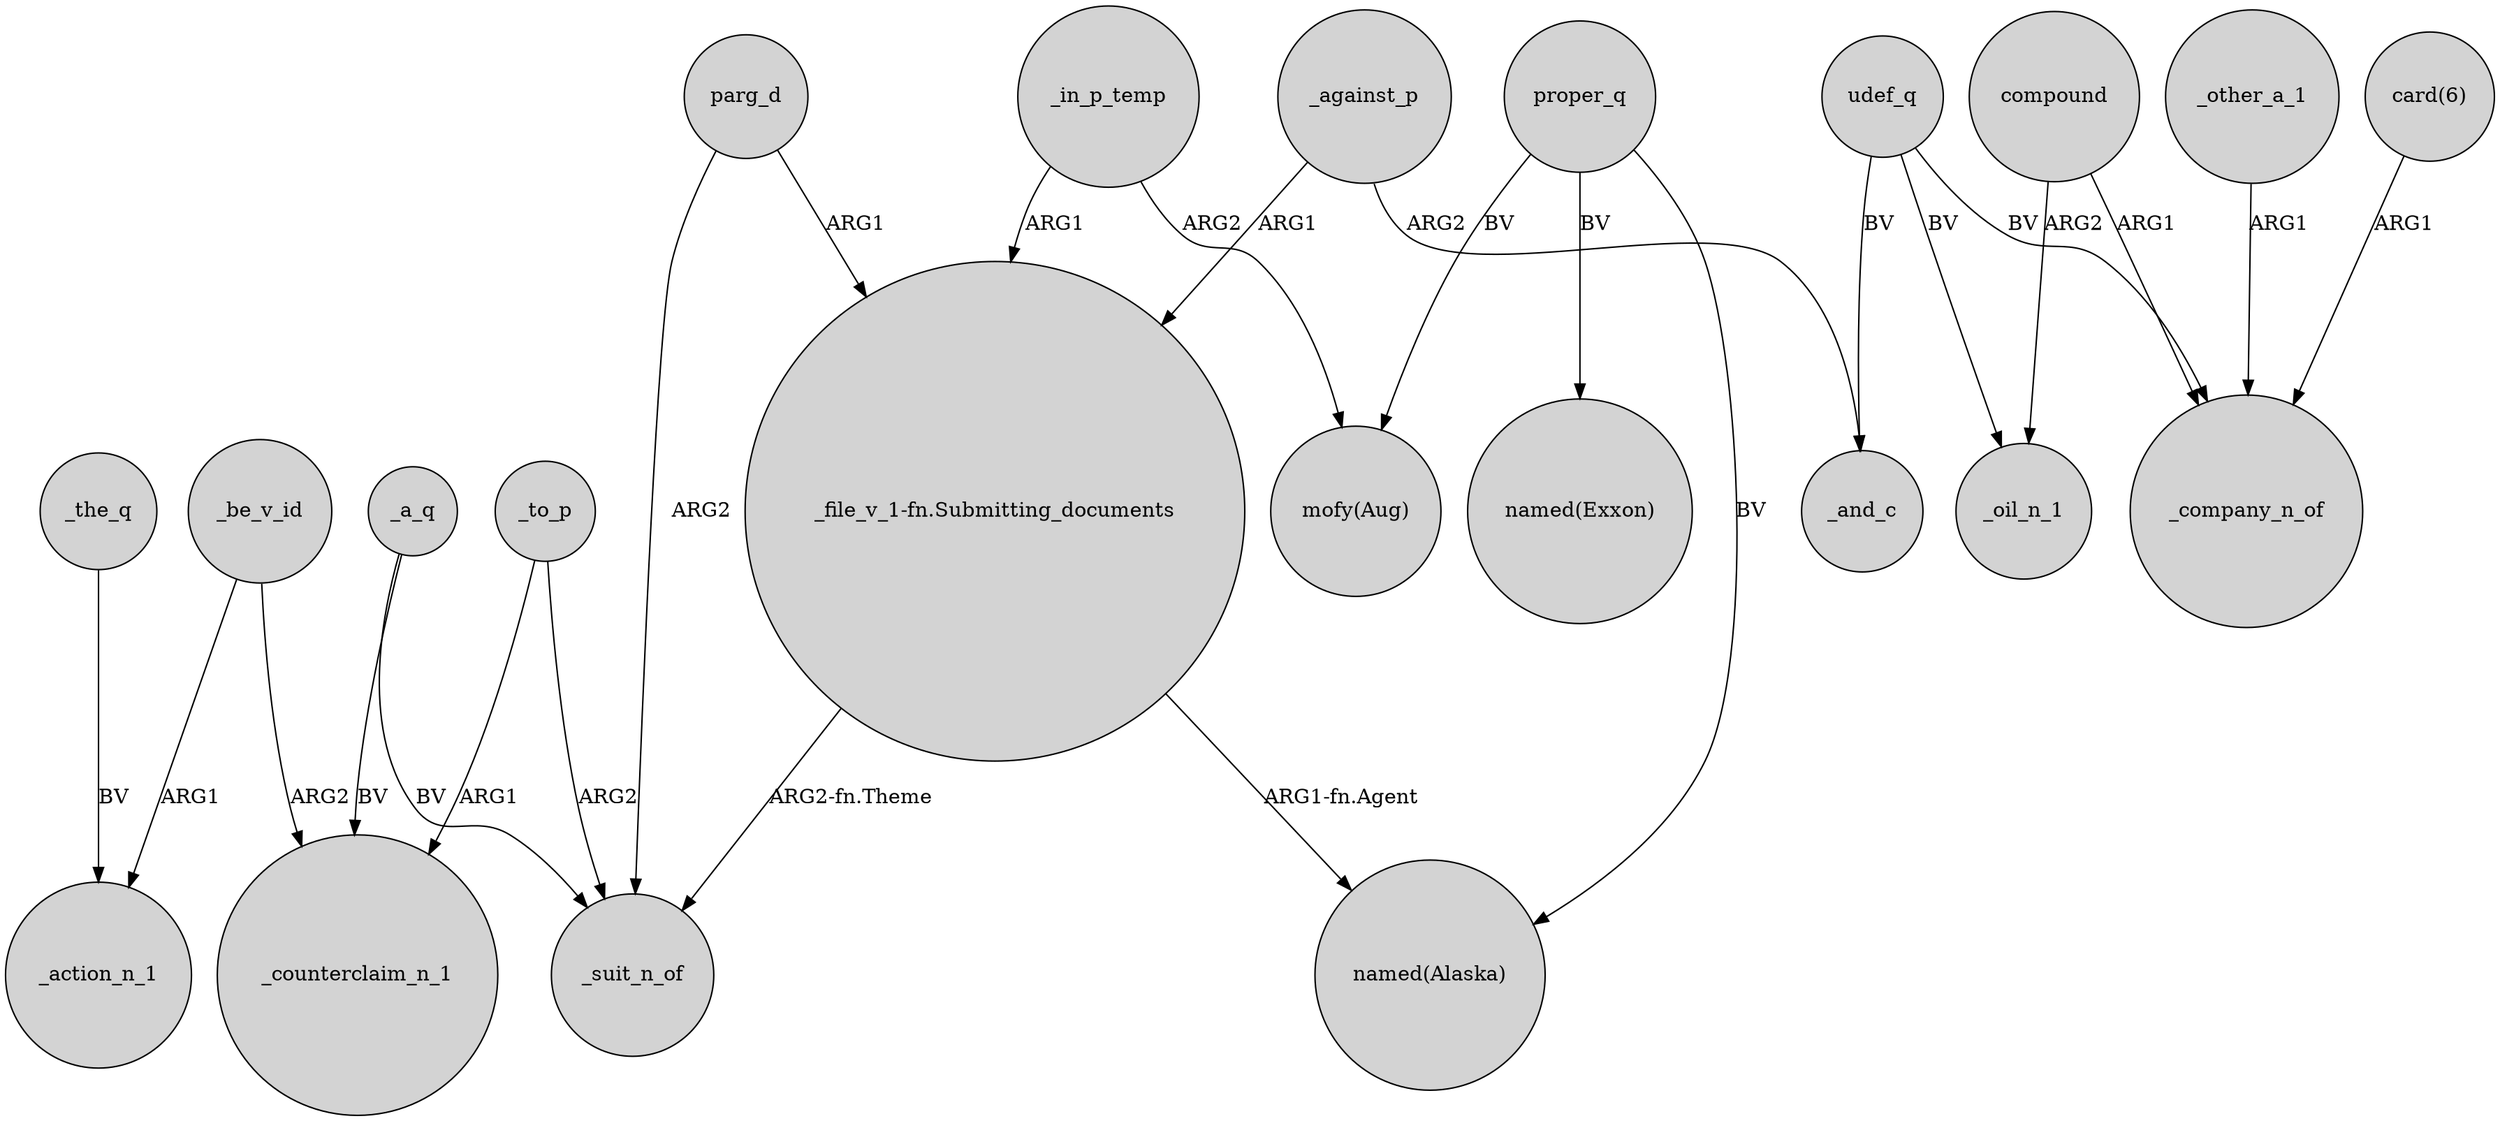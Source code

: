 digraph {
	node [shape=circle style=filled]
	_the_q -> _action_n_1 [label=BV]
	_against_p -> "_file_v_1-fn.Submitting_documents" [label=ARG1]
	"_file_v_1-fn.Submitting_documents" -> "named(Alaska)" [label="ARG1-fn.Agent"]
	proper_q -> "named(Exxon)" [label=BV]
	parg_d -> "_file_v_1-fn.Submitting_documents" [label=ARG1]
	_be_v_id -> _counterclaim_n_1 [label=ARG2]
	_a_q -> _counterclaim_n_1 [label=BV]
	_to_p -> _suit_n_of [label=ARG2]
	"_file_v_1-fn.Submitting_documents" -> _suit_n_of [label="ARG2-fn.Theme"]
	_in_p_temp -> "_file_v_1-fn.Submitting_documents" [label=ARG1]
	_be_v_id -> _action_n_1 [label=ARG1]
	parg_d -> _suit_n_of [label=ARG2]
	compound -> _company_n_of [label=ARG1]
	compound -> _oil_n_1 [label=ARG2]
	proper_q -> "named(Alaska)" [label=BV]
	_in_p_temp -> "mofy(Aug)" [label=ARG2]
	_to_p -> _counterclaim_n_1 [label=ARG1]
	proper_q -> "mofy(Aug)" [label=BV]
	udef_q -> _oil_n_1 [label=BV]
	_a_q -> _suit_n_of [label=BV]
	_other_a_1 -> _company_n_of [label=ARG1]
	_against_p -> _and_c [label=ARG2]
	udef_q -> _company_n_of [label=BV]
	udef_q -> _and_c [label=BV]
	"card(6)" -> _company_n_of [label=ARG1]
}
